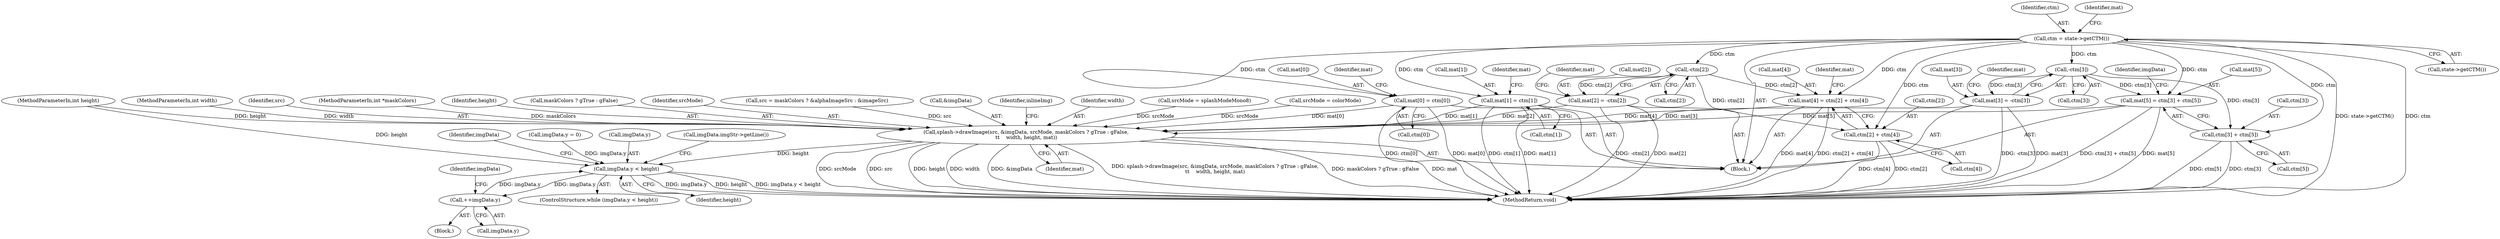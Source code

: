digraph "0_poppler_284a92899602daa4a7f429e61849e794569310b5@pointer" {
"1000121" [label="(Call,ctm = state->getCTM())"];
"1000124" [label="(Call,mat[0] = ctm[0])"];
"1000531" [label="(Call,splash->drawImage(src, &imgData, srcMode, maskColors ? gTrue : gFalse,\n\t\t    width, height, mat))"];
"1000547" [label="(Call,imgData.y < height)"];
"1000554" [label="(Call,++imgData.y)"];
"1000131" [label="(Call,mat[1] = ctm[1])"];
"1000142" [label="(Call,-ctm[2])"];
"1000138" [label="(Call,mat[2] = -ctm[2])"];
"1000154" [label="(Call,mat[4] = ctm[2] + ctm[4])"];
"1000158" [label="(Call,ctm[2] + ctm[4])"];
"1000150" [label="(Call,-ctm[3])"];
"1000146" [label="(Call,mat[3] = -ctm[3])"];
"1000165" [label="(Call,mat[5] = ctm[3] + ctm[5])"];
"1000169" [label="(Call,ctm[3] + ctm[5])"];
"1000166" [label="(Call,mat[5])"];
"1000135" [label="(Call,ctm[1])"];
"1000520" [label="(Call,srcMode = colorMode)"];
"1000104" [label="(MethodParameterIn,int width)"];
"1000150" [label="(Call,-ctm[3])"];
"1000138" [label="(Call,mat[2] = -ctm[2])"];
"1000128" [label="(Call,ctm[0])"];
"1000158" [label="(Call,ctm[2] + ctm[4])"];
"1000146" [label="(Call,mat[3] = -ctm[3])"];
"1000156" [label="(Identifier,mat)"];
"1000546" [label="(ControlStructure,while (imgData.y < height))"];
"1000532" [label="(Identifier,src)"];
"1000142" [label="(Call,-ctm[2])"];
"1000554" [label="(Call,++imgData.y)"];
"1000132" [label="(Call,mat[1])"];
"1000155" [label="(Call,mat[4])"];
"1000162" [label="(Call,ctm[4])"];
"1000122" [label="(Identifier,ctm)"];
"1000552" [label="(Block,)"];
"1000169" [label="(Call,ctm[3] + ctm[5])"];
"1000542" [label="(Identifier,mat)"];
"1000148" [label="(Identifier,mat)"];
"1000109" [label="(Block,)"];
"1000107" [label="(MethodParameterIn,int *maskColors)"];
"1000125" [label="(Call,mat[0])"];
"1000555" [label="(Call,imgData.y)"];
"1000170" [label="(Call,ctm[3])"];
"1000165" [label="(Call,mat[5] = ctm[3] + ctm[5])"];
"1000541" [label="(Identifier,height)"];
"1000140" [label="(Identifier,mat)"];
"1000536" [label="(Call,maskColors ? gTrue : gFalse)"];
"1000143" [label="(Call,ctm[2])"];
"1000535" [label="(Identifier,srcMode)"];
"1000553" [label="(Call,imgData.imgStr->getLine())"];
"1000154" [label="(Call,mat[4] = ctm[2] + ctm[4])"];
"1000167" [label="(Identifier,mat)"];
"1000159" [label="(Call,ctm[2])"];
"1000131" [label="(Call,mat[1] = ctm[1])"];
"1000547" [label="(Call,imgData.y < height)"];
"1000121" [label="(Call,ctm = state->getCTM())"];
"1000133" [label="(Identifier,mat)"];
"1000124" [label="(Call,mat[0] = ctm[0])"];
"1000523" [label="(Call,src = maskColors ? &alphaImageSrc : &imageSrc)"];
"1000178" [label="(Identifier,imgData)"];
"1000533" [label="(Call,&imgData)"];
"1000173" [label="(Call,ctm[5])"];
"1000560" [label="(Identifier,imgData)"];
"1000208" [label="(Call,imgData.y = 0)"];
"1000544" [label="(Identifier,inlineImg)"];
"1000548" [label="(Call,imgData.y)"];
"1000151" [label="(Call,ctm[3])"];
"1000147" [label="(Call,mat[3])"];
"1000126" [label="(Identifier,mat)"];
"1000105" [label="(MethodParameterIn,int height)"];
"1000551" [label="(Identifier,height)"];
"1000566" [label="(MethodReturn,void)"];
"1000139" [label="(Call,mat[2])"];
"1000540" [label="(Identifier,width)"];
"1000549" [label="(Identifier,imgData)"];
"1000515" [label="(Call,srcMode = splashModeMono8)"];
"1000123" [label="(Call,state->getCTM())"];
"1000531" [label="(Call,splash->drawImage(src, &imgData, srcMode, maskColors ? gTrue : gFalse,\n\t\t    width, height, mat))"];
"1000121" -> "1000109"  [label="AST: "];
"1000121" -> "1000123"  [label="CFG: "];
"1000122" -> "1000121"  [label="AST: "];
"1000123" -> "1000121"  [label="AST: "];
"1000126" -> "1000121"  [label="CFG: "];
"1000121" -> "1000566"  [label="DDG: state->getCTM()"];
"1000121" -> "1000566"  [label="DDG: ctm"];
"1000121" -> "1000124"  [label="DDG: ctm"];
"1000121" -> "1000131"  [label="DDG: ctm"];
"1000121" -> "1000142"  [label="DDG: ctm"];
"1000121" -> "1000150"  [label="DDG: ctm"];
"1000121" -> "1000154"  [label="DDG: ctm"];
"1000121" -> "1000158"  [label="DDG: ctm"];
"1000121" -> "1000165"  [label="DDG: ctm"];
"1000121" -> "1000169"  [label="DDG: ctm"];
"1000124" -> "1000109"  [label="AST: "];
"1000124" -> "1000128"  [label="CFG: "];
"1000125" -> "1000124"  [label="AST: "];
"1000128" -> "1000124"  [label="AST: "];
"1000133" -> "1000124"  [label="CFG: "];
"1000124" -> "1000566"  [label="DDG: mat[0]"];
"1000124" -> "1000566"  [label="DDG: ctm[0]"];
"1000124" -> "1000531"  [label="DDG: mat[0]"];
"1000531" -> "1000109"  [label="AST: "];
"1000531" -> "1000542"  [label="CFG: "];
"1000532" -> "1000531"  [label="AST: "];
"1000533" -> "1000531"  [label="AST: "];
"1000535" -> "1000531"  [label="AST: "];
"1000536" -> "1000531"  [label="AST: "];
"1000540" -> "1000531"  [label="AST: "];
"1000541" -> "1000531"  [label="AST: "];
"1000542" -> "1000531"  [label="AST: "];
"1000544" -> "1000531"  [label="CFG: "];
"1000531" -> "1000566"  [label="DDG: width"];
"1000531" -> "1000566"  [label="DDG: &imgData"];
"1000531" -> "1000566"  [label="DDG: splash->drawImage(src, &imgData, srcMode, maskColors ? gTrue : gFalse,\n\t\t    width, height, mat)"];
"1000531" -> "1000566"  [label="DDG: maskColors ? gTrue : gFalse"];
"1000531" -> "1000566"  [label="DDG: mat"];
"1000531" -> "1000566"  [label="DDG: srcMode"];
"1000531" -> "1000566"  [label="DDG: src"];
"1000531" -> "1000566"  [label="DDG: height"];
"1000523" -> "1000531"  [label="DDG: src"];
"1000515" -> "1000531"  [label="DDG: srcMode"];
"1000520" -> "1000531"  [label="DDG: srcMode"];
"1000107" -> "1000531"  [label="DDG: maskColors"];
"1000104" -> "1000531"  [label="DDG: width"];
"1000105" -> "1000531"  [label="DDG: height"];
"1000165" -> "1000531"  [label="DDG: mat[5]"];
"1000154" -> "1000531"  [label="DDG: mat[4]"];
"1000146" -> "1000531"  [label="DDG: mat[3]"];
"1000131" -> "1000531"  [label="DDG: mat[1]"];
"1000138" -> "1000531"  [label="DDG: mat[2]"];
"1000531" -> "1000547"  [label="DDG: height"];
"1000547" -> "1000546"  [label="AST: "];
"1000547" -> "1000551"  [label="CFG: "];
"1000548" -> "1000547"  [label="AST: "];
"1000551" -> "1000547"  [label="AST: "];
"1000553" -> "1000547"  [label="CFG: "];
"1000560" -> "1000547"  [label="CFG: "];
"1000547" -> "1000566"  [label="DDG: imgData.y"];
"1000547" -> "1000566"  [label="DDG: height"];
"1000547" -> "1000566"  [label="DDG: imgData.y < height"];
"1000208" -> "1000547"  [label="DDG: imgData.y"];
"1000554" -> "1000547"  [label="DDG: imgData.y"];
"1000105" -> "1000547"  [label="DDG: height"];
"1000547" -> "1000554"  [label="DDG: imgData.y"];
"1000554" -> "1000552"  [label="AST: "];
"1000554" -> "1000555"  [label="CFG: "];
"1000555" -> "1000554"  [label="AST: "];
"1000549" -> "1000554"  [label="CFG: "];
"1000131" -> "1000109"  [label="AST: "];
"1000131" -> "1000135"  [label="CFG: "];
"1000132" -> "1000131"  [label="AST: "];
"1000135" -> "1000131"  [label="AST: "];
"1000140" -> "1000131"  [label="CFG: "];
"1000131" -> "1000566"  [label="DDG: mat[1]"];
"1000131" -> "1000566"  [label="DDG: ctm[1]"];
"1000142" -> "1000138"  [label="AST: "];
"1000142" -> "1000143"  [label="CFG: "];
"1000143" -> "1000142"  [label="AST: "];
"1000138" -> "1000142"  [label="CFG: "];
"1000142" -> "1000138"  [label="DDG: ctm[2]"];
"1000142" -> "1000154"  [label="DDG: ctm[2]"];
"1000142" -> "1000158"  [label="DDG: ctm[2]"];
"1000138" -> "1000109"  [label="AST: "];
"1000139" -> "1000138"  [label="AST: "];
"1000148" -> "1000138"  [label="CFG: "];
"1000138" -> "1000566"  [label="DDG: -ctm[2]"];
"1000138" -> "1000566"  [label="DDG: mat[2]"];
"1000154" -> "1000109"  [label="AST: "];
"1000154" -> "1000158"  [label="CFG: "];
"1000155" -> "1000154"  [label="AST: "];
"1000158" -> "1000154"  [label="AST: "];
"1000167" -> "1000154"  [label="CFG: "];
"1000154" -> "1000566"  [label="DDG: mat[4]"];
"1000154" -> "1000566"  [label="DDG: ctm[2] + ctm[4]"];
"1000158" -> "1000162"  [label="CFG: "];
"1000159" -> "1000158"  [label="AST: "];
"1000162" -> "1000158"  [label="AST: "];
"1000158" -> "1000566"  [label="DDG: ctm[2]"];
"1000158" -> "1000566"  [label="DDG: ctm[4]"];
"1000150" -> "1000146"  [label="AST: "];
"1000150" -> "1000151"  [label="CFG: "];
"1000151" -> "1000150"  [label="AST: "];
"1000146" -> "1000150"  [label="CFG: "];
"1000150" -> "1000146"  [label="DDG: ctm[3]"];
"1000150" -> "1000165"  [label="DDG: ctm[3]"];
"1000150" -> "1000169"  [label="DDG: ctm[3]"];
"1000146" -> "1000109"  [label="AST: "];
"1000147" -> "1000146"  [label="AST: "];
"1000156" -> "1000146"  [label="CFG: "];
"1000146" -> "1000566"  [label="DDG: -ctm[3]"];
"1000146" -> "1000566"  [label="DDG: mat[3]"];
"1000165" -> "1000109"  [label="AST: "];
"1000165" -> "1000169"  [label="CFG: "];
"1000166" -> "1000165"  [label="AST: "];
"1000169" -> "1000165"  [label="AST: "];
"1000178" -> "1000165"  [label="CFG: "];
"1000165" -> "1000566"  [label="DDG: ctm[3] + ctm[5]"];
"1000165" -> "1000566"  [label="DDG: mat[5]"];
"1000169" -> "1000173"  [label="CFG: "];
"1000170" -> "1000169"  [label="AST: "];
"1000173" -> "1000169"  [label="AST: "];
"1000169" -> "1000566"  [label="DDG: ctm[5]"];
"1000169" -> "1000566"  [label="DDG: ctm[3]"];
}
